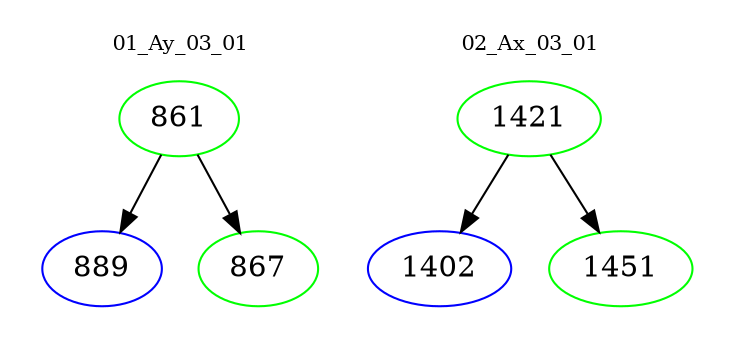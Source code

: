 digraph{
subgraph cluster_0 {
color = white
label = "01_Ay_03_01";
fontsize=10;
T0_861 [label="861", color="green"]
T0_861 -> T0_889 [color="black"]
T0_889 [label="889", color="blue"]
T0_861 -> T0_867 [color="black"]
T0_867 [label="867", color="green"]
}
subgraph cluster_1 {
color = white
label = "02_Ax_03_01";
fontsize=10;
T1_1421 [label="1421", color="green"]
T1_1421 -> T1_1402 [color="black"]
T1_1402 [label="1402", color="blue"]
T1_1421 -> T1_1451 [color="black"]
T1_1451 [label="1451", color="green"]
}
}
